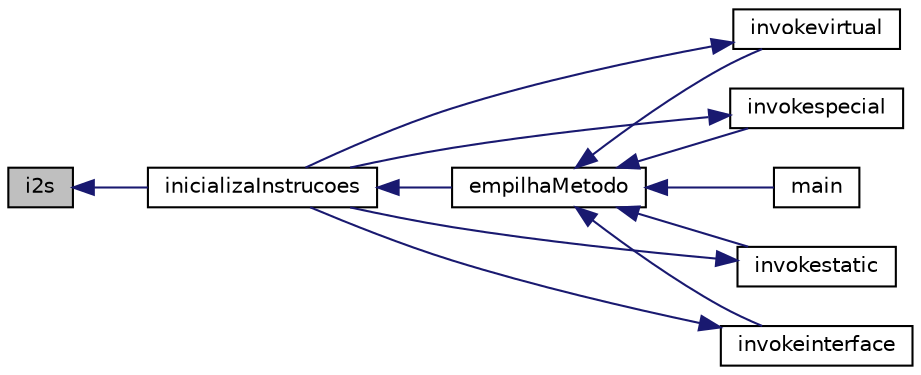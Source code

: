 digraph "i2s"
{
 // INTERACTIVE_SVG=YES
  edge [fontname="Helvetica",fontsize="10",labelfontname="Helvetica",labelfontsize="10"];
  node [fontname="Helvetica",fontsize="10",shape=record];
  rankdir="LR";
  Node1273 [label="i2s",height=0.2,width=0.4,color="black", fillcolor="grey75", style="filled", fontcolor="black"];
  Node1273 -> Node1274 [dir="back",color="midnightblue",fontsize="10",style="solid"];
  Node1274 [label="inicializaInstrucoes",height=0.2,width=0.4,color="black", fillcolor="white", style="filled",URL="$instrucao_8h.html#a308f4b87fb42ab5a62790c0127003ebe"];
  Node1274 -> Node1275 [dir="back",color="midnightblue",fontsize="10",style="solid"];
  Node1275 [label="empilhaMetodo",height=0.2,width=0.4,color="black", fillcolor="white", style="filled",URL="$metodo_8h.html#a68acc5b3f2238f62b7d0ee50964183c1"];
  Node1275 -> Node1276 [dir="back",color="midnightblue",fontsize="10",style="solid"];
  Node1276 [label="invokevirtual",height=0.2,width=0.4,color="black", fillcolor="white", style="filled",URL="$instrucao_8h.html#a78801a57dd7317b58754d741e22607a7"];
  Node1276 -> Node1274 [dir="back",color="midnightblue",fontsize="10",style="solid"];
  Node1275 -> Node1277 [dir="back",color="midnightblue",fontsize="10",style="solid"];
  Node1277 [label="invokespecial",height=0.2,width=0.4,color="black", fillcolor="white", style="filled",URL="$instrucao_8h.html#aea396d65920fd2046b81c2b5742f8fc2"];
  Node1277 -> Node1274 [dir="back",color="midnightblue",fontsize="10",style="solid"];
  Node1275 -> Node1278 [dir="back",color="midnightblue",fontsize="10",style="solid"];
  Node1278 [label="invokestatic",height=0.2,width=0.4,color="black", fillcolor="white", style="filled",URL="$instrucao_8h.html#a99b74fdcaa5d59615718fc49f4cb1bf2"];
  Node1278 -> Node1274 [dir="back",color="midnightblue",fontsize="10",style="solid"];
  Node1275 -> Node1279 [dir="back",color="midnightblue",fontsize="10",style="solid"];
  Node1279 [label="invokeinterface",height=0.2,width=0.4,color="black", fillcolor="white", style="filled",URL="$instrucao_8h.html#a04465c61aa4c123ce79dc562244e7af8"];
  Node1279 -> Node1274 [dir="back",color="midnightblue",fontsize="10",style="solid"];
  Node1275 -> Node1280 [dir="back",color="midnightblue",fontsize="10",style="solid"];
  Node1280 [label="main",height=0.2,width=0.4,color="black", fillcolor="white", style="filled",URL="$main_8c.html#a0ddf1224851353fc92bfbff6f499fa97"];
}
